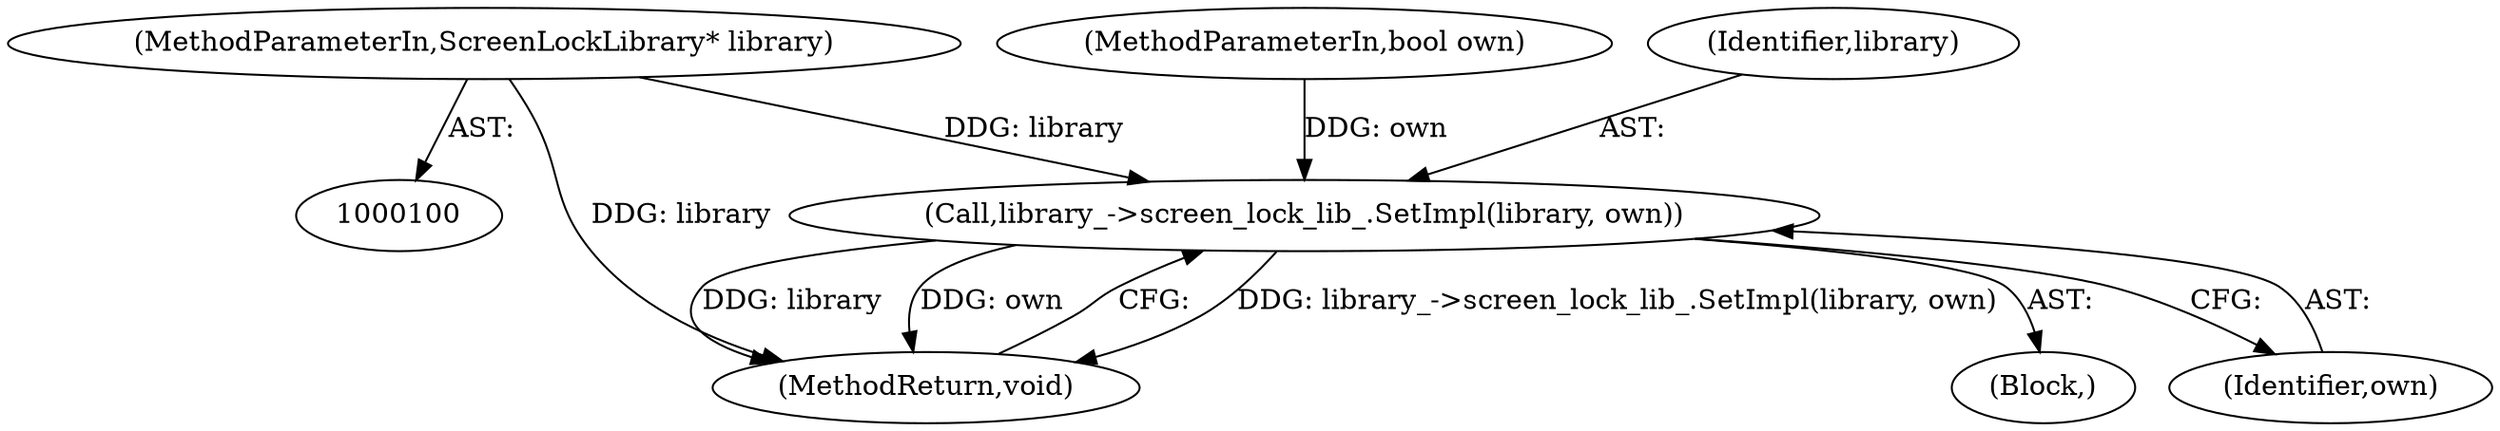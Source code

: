 digraph "1_Chrome_b3ae5db129f88dae153880e84bdabea8ce2ca89b_23@pointer" {
"1000101" [label="(MethodParameterIn,ScreenLockLibrary* library)"];
"1000104" [label="(Call,library_->screen_lock_lib_.SetImpl(library, own))"];
"1000107" [label="(MethodReturn,void)"];
"1000103" [label="(Block,)"];
"1000102" [label="(MethodParameterIn,bool own)"];
"1000104" [label="(Call,library_->screen_lock_lib_.SetImpl(library, own))"];
"1000106" [label="(Identifier,own)"];
"1000101" [label="(MethodParameterIn,ScreenLockLibrary* library)"];
"1000105" [label="(Identifier,library)"];
"1000101" -> "1000100"  [label="AST: "];
"1000101" -> "1000107"  [label="DDG: library"];
"1000101" -> "1000104"  [label="DDG: library"];
"1000104" -> "1000103"  [label="AST: "];
"1000104" -> "1000106"  [label="CFG: "];
"1000105" -> "1000104"  [label="AST: "];
"1000106" -> "1000104"  [label="AST: "];
"1000107" -> "1000104"  [label="CFG: "];
"1000104" -> "1000107"  [label="DDG: library_->screen_lock_lib_.SetImpl(library, own)"];
"1000104" -> "1000107"  [label="DDG: library"];
"1000104" -> "1000107"  [label="DDG: own"];
"1000102" -> "1000104"  [label="DDG: own"];
}
